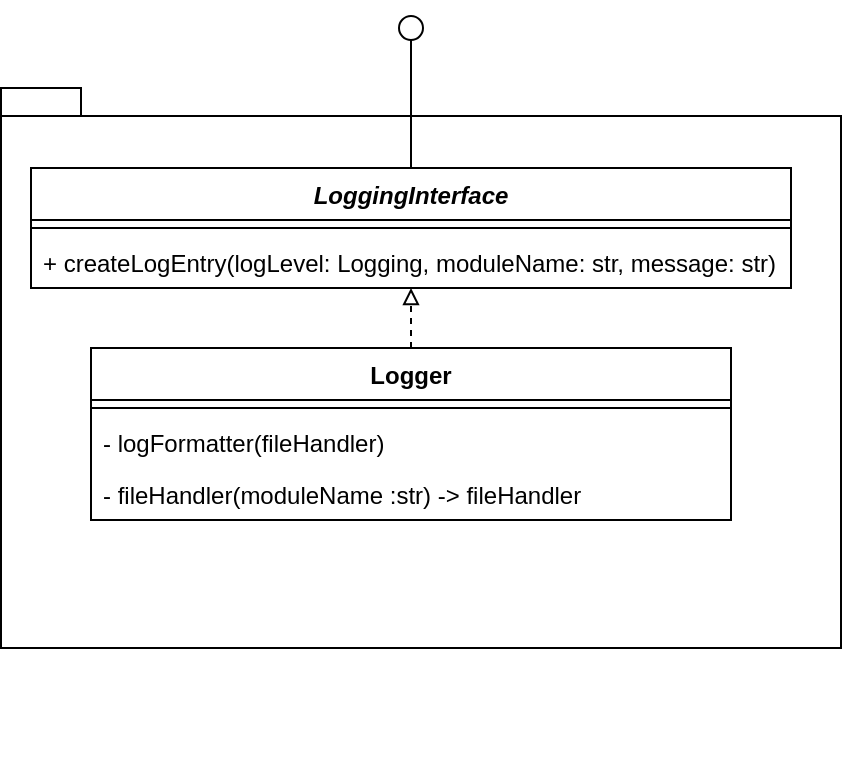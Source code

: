 <mxfile version="20.5.3" type="embed"><diagram id="23iRSUPoRavnBvh4doch" name="Page-1"><mxGraphModel dx="729" dy="879" grid="1" gridSize="10" guides="1" tooltips="1" connect="1" arrows="1" fold="1" page="1" pageScale="1" pageWidth="827" pageHeight="1169" math="0" shadow="0"><root><mxCell id="0"/><mxCell id="1" parent="0"/><mxCell id="50" value="" style="group" parent="1" vertex="1" connectable="0"><mxGeometry x="97.5" y="20" width="420" height="370" as="geometry"/></mxCell><mxCell id="45" value="" style="group" parent="50" vertex="1" connectable="0"><mxGeometry width="420" height="310" as="geometry"/></mxCell><mxCell id="39" value="" style="group" parent="45" vertex="1" connectable="0"><mxGeometry y="30" width="420" height="280" as="geometry"/></mxCell><mxCell id="2" value="" style="shape=folder;fontStyle=1;spacingTop=10;tabWidth=40;tabHeight=14;tabPosition=left;html=1;" parent="39" vertex="1"><mxGeometry width="420" height="280" as="geometry"/></mxCell><mxCell id="3" value="LoggingInterface" style="swimlane;fontStyle=3;align=center;verticalAlign=top;childLayout=stackLayout;horizontal=1;startSize=26;horizontalStack=0;resizeParent=1;resizeParentMax=0;resizeLast=0;collapsible=1;marginBottom=0;" parent="39" vertex="1"><mxGeometry x="15" y="40" width="380" height="60" as="geometry"/></mxCell><mxCell id="5" value="" style="line;strokeWidth=1;fillColor=none;align=left;verticalAlign=middle;spacingTop=-1;spacingLeft=3;spacingRight=3;rotatable=0;labelPosition=right;points=[];portConstraint=eastwest;strokeColor=inherit;" parent="3" vertex="1"><mxGeometry y="26" width="380" height="8" as="geometry"/></mxCell><mxCell id="6" value="+ createLogEntry(logLevel: Logging, moduleName: str, message: str)" style="text;strokeColor=none;fillColor=none;align=left;verticalAlign=top;spacingLeft=4;spacingRight=4;overflow=hidden;rotatable=0;points=[[0,0.5],[1,0.5]];portConstraint=eastwest;" parent="3" vertex="1"><mxGeometry y="34" width="380" height="26" as="geometry"/></mxCell><mxCell id="20" style="edgeStyle=orthogonalEdgeStyle;rounded=0;orthogonalLoop=1;jettySize=auto;html=1;dashed=1;endArrow=block;endFill=0;exitX=0.5;exitY=0;exitDx=0;exitDy=0;" parent="39" source="16" target="3" edge="1"><mxGeometry relative="1" as="geometry"><Array as="points"><mxPoint x="205" y="130"/><mxPoint x="205" y="130"/></Array></mxGeometry></mxCell><mxCell id="16" value="Logger" style="swimlane;fontStyle=1;align=center;verticalAlign=top;childLayout=stackLayout;horizontal=1;startSize=26;horizontalStack=0;resizeParent=1;resizeParentMax=0;resizeLast=0;collapsible=1;marginBottom=0;" parent="39" vertex="1"><mxGeometry x="45" y="130" width="320" height="86" as="geometry"/></mxCell><mxCell id="18" value="" style="line;strokeWidth=1;fillColor=none;align=left;verticalAlign=middle;spacingTop=-1;spacingLeft=3;spacingRight=3;rotatable=0;labelPosition=right;points=[];portConstraint=eastwest;strokeColor=inherit;" parent="16" vertex="1"><mxGeometry y="26" width="320" height="8.0" as="geometry"/></mxCell><mxCell id="23" value="- logFormatter(fileHandler)" style="text;strokeColor=none;fillColor=none;align=left;verticalAlign=top;spacingLeft=4;spacingRight=4;overflow=hidden;rotatable=0;points=[[0,0.5],[1,0.5]];portConstraint=eastwest;" parent="16" vertex="1"><mxGeometry y="34" width="320" height="26.0" as="geometry"/></mxCell><mxCell id="22" value="- fileHandler(moduleName :str) -&gt; fileHandler" style="text;strokeColor=none;fillColor=none;align=left;verticalAlign=top;spacingLeft=4;spacingRight=4;overflow=hidden;rotatable=0;points=[[0,0.5],[1,0.5]];portConstraint=eastwest;" parent="16" vertex="1"><mxGeometry y="60" width="320" height="26.0" as="geometry"/></mxCell><mxCell id="44" value="" style="html=1;verticalAlign=bottom;labelBackgroundColor=none;endArrow=oval;endFill=0;endSize=12;rounded=0;exitX=0.5;exitY=0;exitDx=0;exitDy=0;" parent="45" source="3" edge="1"><mxGeometry width="160" relative="1" as="geometry"><mxPoint x="160" y="-20" as="sourcePoint"/><mxPoint x="205" as="targetPoint"/></mxGeometry></mxCell></root></mxGraphModel></diagram></mxfile>